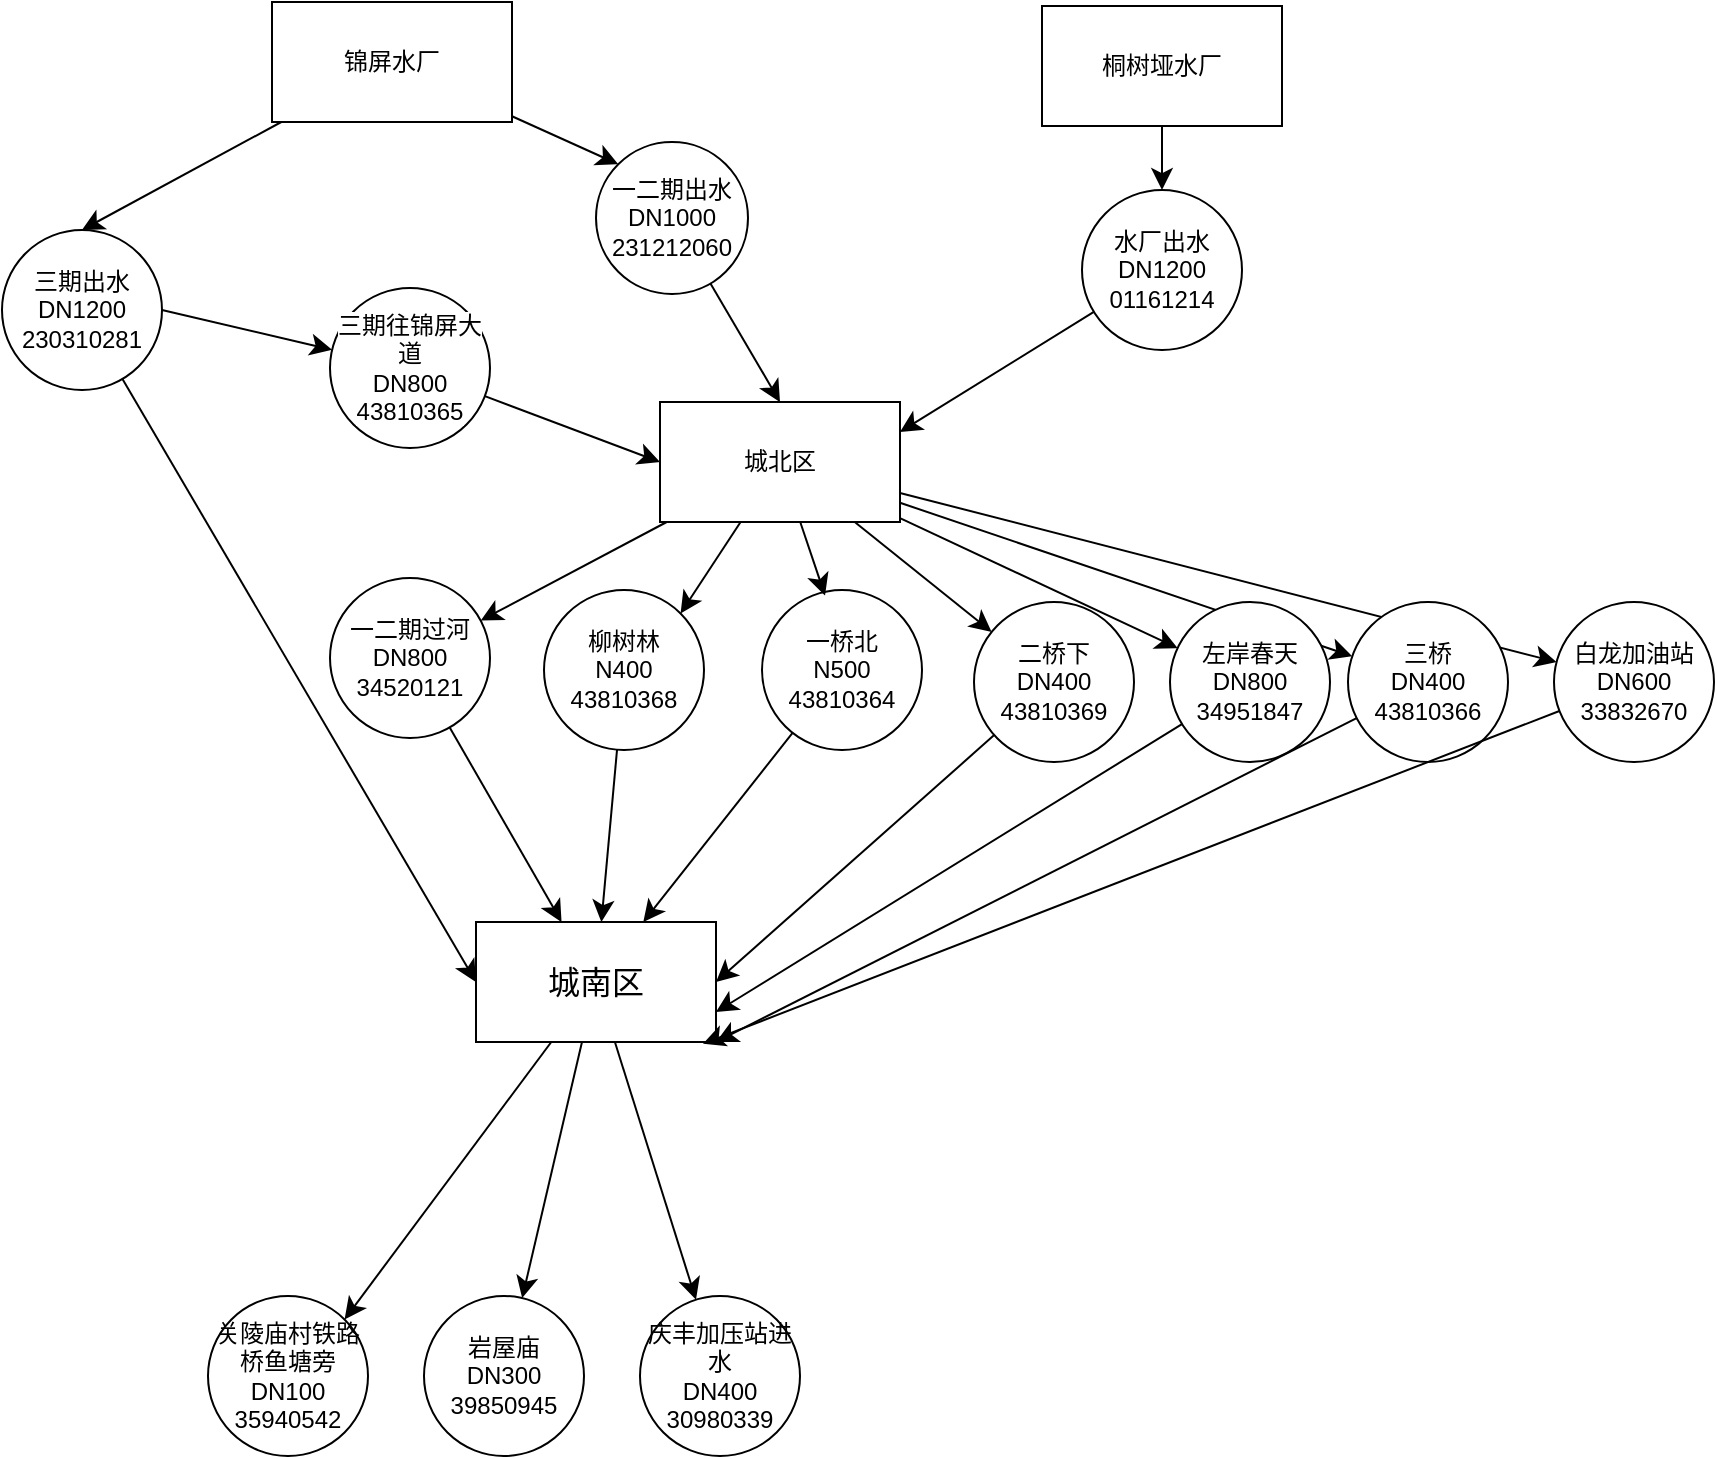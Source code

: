 <mxfile version="27.1.5">
  <diagram name="第 1 页" id="RajWFViMPmjFbBXTySZg">
    <mxGraphModel dx="1246" dy="1573" grid="0" gridSize="10" guides="1" tooltips="1" connect="1" arrows="1" fold="1" page="0" pageScale="1" pageWidth="827" pageHeight="1169" math="0" shadow="0">
      <root>
        <mxCell id="0" />
        <mxCell id="1" parent="0" />
        <mxCell id="kBxTNqgfzR1XNTAzLRre-33" style="edgeStyle=none;curved=1;rounded=0;orthogonalLoop=1;jettySize=auto;html=1;fontSize=12;startSize=8;endSize=8;" edge="1" parent="1" source="kBxTNqgfzR1XNTAzLRre-1" target="kBxTNqgfzR1XNTAzLRre-26">
          <mxGeometry relative="1" as="geometry" />
        </mxCell>
        <mxCell id="kBxTNqgfzR1XNTAzLRre-34" style="edgeStyle=none;curved=1;rounded=0;orthogonalLoop=1;jettySize=auto;html=1;entryX=1;entryY=0;entryDx=0;entryDy=0;fontSize=12;startSize=8;endSize=8;" edge="1" parent="1" source="kBxTNqgfzR1XNTAzLRre-1" target="kBxTNqgfzR1XNTAzLRre-27">
          <mxGeometry relative="1" as="geometry" />
        </mxCell>
        <mxCell id="kBxTNqgfzR1XNTAzLRre-36" style="edgeStyle=none;curved=1;rounded=0;orthogonalLoop=1;jettySize=auto;html=1;fontSize=12;startSize=8;endSize=8;" edge="1" parent="1" source="kBxTNqgfzR1XNTAzLRre-1" target="kBxTNqgfzR1XNTAzLRre-29">
          <mxGeometry relative="1" as="geometry" />
        </mxCell>
        <mxCell id="kBxTNqgfzR1XNTAzLRre-37" style="edgeStyle=none;curved=1;rounded=0;orthogonalLoop=1;jettySize=auto;html=1;fontSize=12;startSize=8;endSize=8;" edge="1" parent="1" source="kBxTNqgfzR1XNTAzLRre-1" target="kBxTNqgfzR1XNTAzLRre-30">
          <mxGeometry relative="1" as="geometry" />
        </mxCell>
        <mxCell id="kBxTNqgfzR1XNTAzLRre-38" style="edgeStyle=none;curved=1;rounded=0;orthogonalLoop=1;jettySize=auto;html=1;fontSize=12;startSize=8;endSize=8;" edge="1" parent="1" source="kBxTNqgfzR1XNTAzLRre-1" target="kBxTNqgfzR1XNTAzLRre-32">
          <mxGeometry relative="1" as="geometry" />
        </mxCell>
        <mxCell id="kBxTNqgfzR1XNTAzLRre-39" style="edgeStyle=none;curved=1;rounded=0;orthogonalLoop=1;jettySize=auto;html=1;fontSize=12;startSize=8;endSize=8;" edge="1" parent="1" source="kBxTNqgfzR1XNTAzLRre-1" target="kBxTNqgfzR1XNTAzLRre-31">
          <mxGeometry relative="1" as="geometry" />
        </mxCell>
        <mxCell id="kBxTNqgfzR1XNTAzLRre-1" value="城北区" style="rounded=0;whiteSpace=wrap;html=1;" vertex="1" parent="1">
          <mxGeometry x="374" y="-222" width="120" height="60" as="geometry" />
        </mxCell>
        <mxCell id="kBxTNqgfzR1XNTAzLRre-5" value="&lt;div&gt;&lt;br/&gt;&lt;/div&gt;" style="edgeStyle=none;curved=1;rounded=0;orthogonalLoop=1;jettySize=auto;html=1;fontSize=12;startSize=8;endSize=8;entryX=0;entryY=0;entryDx=0;entryDy=0;" edge="1" parent="1" source="kBxTNqgfzR1XNTAzLRre-3" target="kBxTNqgfzR1XNTAzLRre-15">
          <mxGeometry relative="1" as="geometry" />
        </mxCell>
        <mxCell id="kBxTNqgfzR1XNTAzLRre-12" style="edgeStyle=none;curved=1;rounded=0;orthogonalLoop=1;jettySize=auto;html=1;fontSize=12;startSize=8;endSize=8;entryX=0.5;entryY=0;entryDx=0;entryDy=0;" edge="1" parent="1" source="kBxTNqgfzR1XNTAzLRre-3" target="kBxTNqgfzR1XNTAzLRre-19">
          <mxGeometry relative="1" as="geometry">
            <mxPoint x="240" y="-232.462" as="targetPoint" />
          </mxGeometry>
        </mxCell>
        <mxCell id="kBxTNqgfzR1XNTAzLRre-3" value="锦屏水厂" style="whiteSpace=wrap;html=1;" vertex="1" parent="1">
          <mxGeometry x="180" y="-422" width="120" height="60" as="geometry" />
        </mxCell>
        <mxCell id="kBxTNqgfzR1XNTAzLRre-23" style="edgeStyle=none;curved=1;rounded=0;orthogonalLoop=1;jettySize=auto;html=1;fontSize=12;startSize=8;endSize=8;" edge="1" parent="1" source="kBxTNqgfzR1XNTAzLRre-4" target="kBxTNqgfzR1XNTAzLRre-24">
          <mxGeometry relative="1" as="geometry">
            <mxPoint x="625" y="-315.538" as="targetPoint" />
          </mxGeometry>
        </mxCell>
        <mxCell id="kBxTNqgfzR1XNTAzLRre-4" value="桐树垭水厂" style="whiteSpace=wrap;html=1;" vertex="1" parent="1">
          <mxGeometry x="565" y="-420" width="120" height="60" as="geometry" />
        </mxCell>
        <mxCell id="kBxTNqgfzR1XNTAzLRre-50" style="edgeStyle=none;curved=1;rounded=0;orthogonalLoop=1;jettySize=auto;html=1;fontSize=12;startSize=8;endSize=8;" edge="1" parent="1" source="kBxTNqgfzR1XNTAzLRre-8" target="kBxTNqgfzR1XNTAzLRre-49">
          <mxGeometry relative="1" as="geometry" />
        </mxCell>
        <mxCell id="kBxTNqgfzR1XNTAzLRre-51" style="edgeStyle=none;curved=1;rounded=0;orthogonalLoop=1;jettySize=auto;html=1;fontSize=12;startSize=8;endSize=8;" edge="1" parent="1" source="kBxTNqgfzR1XNTAzLRre-8" target="kBxTNqgfzR1XNTAzLRre-48">
          <mxGeometry relative="1" as="geometry" />
        </mxCell>
        <mxCell id="kBxTNqgfzR1XNTAzLRre-52" style="edgeStyle=none;curved=1;rounded=0;orthogonalLoop=1;jettySize=auto;html=1;entryX=1;entryY=0;entryDx=0;entryDy=0;fontSize=12;startSize=8;endSize=8;" edge="1" parent="1" source="kBxTNqgfzR1XNTAzLRre-8" target="kBxTNqgfzR1XNTAzLRre-47">
          <mxGeometry relative="1" as="geometry" />
        </mxCell>
        <mxCell id="kBxTNqgfzR1XNTAzLRre-8" value="&lt;span style=&quot;font-size: 16px; text-wrap-mode: nowrap;&quot;&gt;城南区&lt;/span&gt;" style="rounded=0;whiteSpace=wrap;html=1;" vertex="1" parent="1">
          <mxGeometry x="282" y="38" width="120" height="60" as="geometry" />
        </mxCell>
        <mxCell id="kBxTNqgfzR1XNTAzLRre-14" value="" style="endArrow=classic;html=1;rounded=0;fontSize=12;startSize=8;endSize=8;curved=1;exitX=1;exitY=0.5;exitDx=0;exitDy=0;" edge="1" parent="1" source="kBxTNqgfzR1XNTAzLRre-19" target="kBxTNqgfzR1XNTAzLRre-20">
          <mxGeometry width="50" height="50" relative="1" as="geometry">
            <mxPoint x="239.94" y="-246.0" as="sourcePoint" />
            <mxPoint x="239.62" y="-154.44" as="targetPoint" />
          </mxGeometry>
        </mxCell>
        <mxCell id="kBxTNqgfzR1XNTAzLRre-18" style="edgeStyle=none;curved=1;rounded=0;orthogonalLoop=1;jettySize=auto;html=1;entryX=0.5;entryY=0;entryDx=0;entryDy=0;fontSize=12;startSize=8;endSize=8;" edge="1" parent="1" source="kBxTNqgfzR1XNTAzLRre-15" target="kBxTNqgfzR1XNTAzLRre-1">
          <mxGeometry relative="1" as="geometry" />
        </mxCell>
        <mxCell id="kBxTNqgfzR1XNTAzLRre-15" value="&lt;span style=&quot;forced-color-adjust: none; color: rgb(0, 0, 0); font-family: Helvetica; font-size: 12px; font-style: normal; font-variant-ligatures: normal; font-variant-caps: normal; font-weight: 400; letter-spacing: normal; orphans: 2; text-align: center; text-indent: 0px; text-transform: none; widows: 2; word-spacing: 0px; -webkit-text-stroke-width: 0px; white-space: nowrap; text-decoration-thickness: initial; text-decoration-style: initial; text-decoration-color: initial; background-color: light-dark(rgb(255, 255, 255), rgb(18, 18, 18));&quot;&gt;一二期出水&lt;/span&gt;&lt;br style=&quot;forced-color-adjust: none; color: rgb(0, 0, 0); font-family: Helvetica; font-size: 12px; font-style: normal; font-variant-ligatures: normal; font-variant-caps: normal; font-weight: 400; letter-spacing: normal; orphans: 2; text-align: center; text-indent: 0px; text-transform: none; widows: 2; word-spacing: 0px; -webkit-text-stroke-width: 0px; white-space: nowrap; background-color: rgb(236, 236, 236); text-decoration-thickness: initial; text-decoration-style: initial; text-decoration-color: initial;&quot;&gt;&lt;span style=&quot;forced-color-adjust: none; color: rgb(0, 0, 0); font-family: Helvetica; font-size: 12px; font-style: normal; font-variant-ligatures: normal; font-variant-caps: normal; font-weight: 400; letter-spacing: normal; orphans: 2; text-align: center; text-indent: 0px; text-transform: none; widows: 2; word-spacing: 0px; -webkit-text-stroke-width: 0px; white-space: nowrap; text-decoration-thickness: initial; text-decoration-style: initial; text-decoration-color: initial; background-color: light-dark(rgb(255, 255, 255), rgb(18, 18, 18));&quot;&gt;DN1000&lt;/span&gt;&lt;div&gt;&lt;span style=&quot;forced-color-adjust: none; color: rgb(0, 0, 0); font-family: Helvetica; font-size: 12px; font-style: normal; font-variant-ligatures: normal; font-variant-caps: normal; font-weight: 400; letter-spacing: normal; orphans: 2; text-align: center; text-indent: 0px; text-transform: none; widows: 2; word-spacing: 0px; -webkit-text-stroke-width: 0px; white-space: nowrap; text-decoration-thickness: initial; text-decoration-style: initial; text-decoration-color: initial; background-color: light-dark(rgb(255, 255, 255), rgb(18, 18, 18));&quot;&gt;231212060&lt;/span&gt;&lt;br&gt;&lt;/div&gt;" style="ellipse;whiteSpace=wrap;html=1;aspect=fixed;" vertex="1" parent="1">
          <mxGeometry x="342" y="-352" width="76" height="76" as="geometry" />
        </mxCell>
        <mxCell id="kBxTNqgfzR1XNTAzLRre-22" style="edgeStyle=none;curved=1;rounded=0;orthogonalLoop=1;jettySize=auto;html=1;fontSize=12;startSize=8;endSize=8;entryX=0;entryY=0.5;entryDx=0;entryDy=0;" edge="1" parent="1" source="kBxTNqgfzR1XNTAzLRre-19" target="kBxTNqgfzR1XNTAzLRre-8">
          <mxGeometry relative="1" as="geometry" />
        </mxCell>
        <mxCell id="kBxTNqgfzR1XNTAzLRre-19" value="&lt;div&gt;三期出水&lt;/div&gt;&lt;div&gt;DN1200&lt;/div&gt;&lt;div&gt;230310281&lt;/div&gt;" style="ellipse;whiteSpace=wrap;html=1;aspect=fixed;" vertex="1" parent="1">
          <mxGeometry x="45" y="-308" width="80" height="80" as="geometry" />
        </mxCell>
        <mxCell id="kBxTNqgfzR1XNTAzLRre-21" style="edgeStyle=none;curved=1;rounded=0;orthogonalLoop=1;jettySize=auto;html=1;entryX=0;entryY=0.5;entryDx=0;entryDy=0;fontSize=12;startSize=8;endSize=8;" edge="1" parent="1" source="kBxTNqgfzR1XNTAzLRre-20" target="kBxTNqgfzR1XNTAzLRre-1">
          <mxGeometry relative="1" as="geometry" />
        </mxCell>
        <mxCell id="kBxTNqgfzR1XNTAzLRre-20" value="&lt;span style=&quot;text-wrap-mode: nowrap; background-color: rgb(255, 255, 255);&quot;&gt;三期往锦屏大道&lt;/span&gt;&lt;br style=&quot;text-wrap-mode: nowrap;&quot;&gt;&lt;span style=&quot;text-wrap-mode: nowrap; background-color: rgb(255, 255, 255);&quot;&gt;DN800&lt;/span&gt;&lt;br style=&quot;text-wrap-mode: nowrap;&quot;&gt;&lt;span style=&quot;text-wrap-mode: nowrap; background-color: rgb(255, 255, 255);&quot;&gt;43810365&lt;/span&gt;" style="ellipse;whiteSpace=wrap;html=1;aspect=fixed;" vertex="1" parent="1">
          <mxGeometry x="209.0" y="-279.0" width="80" height="80" as="geometry" />
        </mxCell>
        <mxCell id="kBxTNqgfzR1XNTAzLRre-25" style="edgeStyle=none;curved=1;rounded=0;orthogonalLoop=1;jettySize=auto;html=1;entryX=1;entryY=0.25;entryDx=0;entryDy=0;fontSize=12;startSize=8;endSize=8;" edge="1" parent="1" source="kBxTNqgfzR1XNTAzLRre-24" target="kBxTNqgfzR1XNTAzLRre-1">
          <mxGeometry relative="1" as="geometry" />
        </mxCell>
        <mxCell id="kBxTNqgfzR1XNTAzLRre-24" value="&lt;div&gt;水厂出水&lt;/div&gt;&lt;div&gt;DN1200&lt;/div&gt;&lt;div&gt;01161214&lt;/div&gt;" style="ellipse;whiteSpace=wrap;html=1;aspect=fixed;" vertex="1" parent="1">
          <mxGeometry x="585" y="-327.998" width="80" height="80" as="geometry" />
        </mxCell>
        <mxCell id="kBxTNqgfzR1XNTAzLRre-40" style="edgeStyle=none;curved=1;rounded=0;orthogonalLoop=1;jettySize=auto;html=1;fontSize=12;startSize=8;endSize=8;" edge="1" parent="1" source="kBxTNqgfzR1XNTAzLRre-26" target="kBxTNqgfzR1XNTAzLRre-8">
          <mxGeometry relative="1" as="geometry" />
        </mxCell>
        <mxCell id="kBxTNqgfzR1XNTAzLRre-26" value="&lt;div&gt;一二期过河&lt;/div&gt;&lt;div&gt;DN800&lt;/div&gt;&lt;div&gt;34520121&lt;/div&gt;" style="ellipse;whiteSpace=wrap;html=1;aspect=fixed;direction=south;" vertex="1" parent="1">
          <mxGeometry x="209" y="-134" width="80" height="80" as="geometry" />
        </mxCell>
        <mxCell id="kBxTNqgfzR1XNTAzLRre-41" style="edgeStyle=none;curved=1;rounded=0;orthogonalLoop=1;jettySize=auto;html=1;fontSize=12;startSize=8;endSize=8;" edge="1" parent="1" source="kBxTNqgfzR1XNTAzLRre-27" target="kBxTNqgfzR1XNTAzLRre-8">
          <mxGeometry relative="1" as="geometry" />
        </mxCell>
        <mxCell id="kBxTNqgfzR1XNTAzLRre-27" value="&lt;div&gt;柳树林&lt;/div&gt;&lt;div&gt;N400&lt;/div&gt;&lt;div&gt;43810368&lt;/div&gt;" style="ellipse;whiteSpace=wrap;html=1;aspect=fixed;" vertex="1" parent="1">
          <mxGeometry x="316" y="-128" width="80" height="80" as="geometry" />
        </mxCell>
        <mxCell id="kBxTNqgfzR1XNTAzLRre-42" style="edgeStyle=none;curved=1;rounded=0;orthogonalLoop=1;jettySize=auto;html=1;fontSize=12;startSize=8;endSize=8;" edge="1" parent="1" source="kBxTNqgfzR1XNTAzLRre-28" target="kBxTNqgfzR1XNTAzLRre-8">
          <mxGeometry relative="1" as="geometry" />
        </mxCell>
        <mxCell id="kBxTNqgfzR1XNTAzLRre-28" value="&lt;div&gt;一桥北&lt;/div&gt;&lt;div&gt;N500&lt;/div&gt;&lt;div&gt;43810364&lt;/div&gt;" style="ellipse;whiteSpace=wrap;html=1;aspect=fixed;" vertex="1" parent="1">
          <mxGeometry x="425" y="-128" width="80" height="80" as="geometry" />
        </mxCell>
        <mxCell id="kBxTNqgfzR1XNTAzLRre-43" style="edgeStyle=none;curved=1;rounded=0;orthogonalLoop=1;jettySize=auto;html=1;entryX=1;entryY=0.5;entryDx=0;entryDy=0;fontSize=12;startSize=8;endSize=8;" edge="1" parent="1" source="kBxTNqgfzR1XNTAzLRre-29" target="kBxTNqgfzR1XNTAzLRre-8">
          <mxGeometry relative="1" as="geometry" />
        </mxCell>
        <mxCell id="kBxTNqgfzR1XNTAzLRre-29" value="&lt;div&gt;二桥下&lt;/div&gt;&lt;div&gt;DN400&lt;/div&gt;&lt;div&gt;43810369&lt;/div&gt;" style="ellipse;whiteSpace=wrap;html=1;aspect=fixed;" vertex="1" parent="1">
          <mxGeometry x="531" y="-122" width="80" height="80" as="geometry" />
        </mxCell>
        <mxCell id="kBxTNqgfzR1XNTAzLRre-44" style="edgeStyle=none;curved=1;rounded=0;orthogonalLoop=1;jettySize=auto;html=1;entryX=1;entryY=0.75;entryDx=0;entryDy=0;fontSize=12;startSize=8;endSize=8;" edge="1" parent="1" source="kBxTNqgfzR1XNTAzLRre-30" target="kBxTNqgfzR1XNTAzLRre-8">
          <mxGeometry relative="1" as="geometry" />
        </mxCell>
        <mxCell id="kBxTNqgfzR1XNTAzLRre-30" value="&lt;div&gt;左岸春天&lt;/div&gt;&lt;div&gt;DN800&lt;/div&gt;&lt;div&gt;34951847&lt;/div&gt;" style="ellipse;whiteSpace=wrap;html=1;aspect=fixed;" vertex="1" parent="1">
          <mxGeometry x="629" y="-122" width="80" height="80" as="geometry" />
        </mxCell>
        <mxCell id="kBxTNqgfzR1XNTAzLRre-31" value="&lt;div&gt;白龙加油站&lt;/div&gt;&lt;div&gt;DN600&lt;/div&gt;&lt;div&gt;33832670&lt;/div&gt;" style="ellipse;whiteSpace=wrap;html=1;aspect=fixed;" vertex="1" parent="1">
          <mxGeometry x="821" y="-122" width="80" height="80" as="geometry" />
        </mxCell>
        <mxCell id="kBxTNqgfzR1XNTAzLRre-45" style="edgeStyle=none;curved=1;rounded=0;orthogonalLoop=1;jettySize=auto;html=1;entryX=1;entryY=1;entryDx=0;entryDy=0;fontSize=12;startSize=8;endSize=8;" edge="1" parent="1" source="kBxTNqgfzR1XNTAzLRre-32" target="kBxTNqgfzR1XNTAzLRre-8">
          <mxGeometry relative="1" as="geometry" />
        </mxCell>
        <mxCell id="kBxTNqgfzR1XNTAzLRre-32" value="&lt;div&gt;三桥&lt;/div&gt;&lt;div&gt;DN400&lt;/div&gt;&lt;div&gt;43810366&lt;/div&gt;" style="ellipse;whiteSpace=wrap;html=1;aspect=fixed;" vertex="1" parent="1">
          <mxGeometry x="718" y="-122" width="80" height="80" as="geometry" />
        </mxCell>
        <mxCell id="kBxTNqgfzR1XNTAzLRre-35" style="edgeStyle=none;curved=1;rounded=0;orthogonalLoop=1;jettySize=auto;html=1;entryX=0.394;entryY=0.035;entryDx=0;entryDy=0;entryPerimeter=0;fontSize=12;startSize=8;endSize=8;" edge="1" parent="1" source="kBxTNqgfzR1XNTAzLRre-1" target="kBxTNqgfzR1XNTAzLRre-28">
          <mxGeometry relative="1" as="geometry" />
        </mxCell>
        <mxCell id="kBxTNqgfzR1XNTAzLRre-46" style="edgeStyle=none;curved=1;rounded=0;orthogonalLoop=1;jettySize=auto;html=1;entryX=0.946;entryY=1.015;entryDx=0;entryDy=0;entryPerimeter=0;fontSize=12;startSize=8;endSize=8;" edge="1" parent="1" source="kBxTNqgfzR1XNTAzLRre-31" target="kBxTNqgfzR1XNTAzLRre-8">
          <mxGeometry relative="1" as="geometry" />
        </mxCell>
        <mxCell id="kBxTNqgfzR1XNTAzLRre-47" value="&lt;div&gt;关陵庙村铁路桥鱼塘旁&lt;/div&gt;&lt;div&gt;DN100&lt;/div&gt;&lt;div&gt;35940542&lt;/div&gt;" style="ellipse;whiteSpace=wrap;html=1;aspect=fixed;" vertex="1" parent="1">
          <mxGeometry x="148" y="225" width="80" height="80" as="geometry" />
        </mxCell>
        <mxCell id="kBxTNqgfzR1XNTAzLRre-48" value="&lt;div&gt;岩屋庙&lt;/div&gt;&lt;div&gt;DN300&lt;/div&gt;&lt;div&gt;39850945&lt;/div&gt;" style="ellipse;whiteSpace=wrap;html=1;aspect=fixed;" vertex="1" parent="1">
          <mxGeometry x="256" y="225" width="80" height="80" as="geometry" />
        </mxCell>
        <mxCell id="kBxTNqgfzR1XNTAzLRre-49" value="&lt;div&gt;庆丰加压站进水&lt;/div&gt;&lt;div&gt;DN400&lt;/div&gt;&lt;div&gt;30980339&lt;/div&gt;" style="ellipse;whiteSpace=wrap;html=1;aspect=fixed;" vertex="1" parent="1">
          <mxGeometry x="364" y="225" width="80" height="80" as="geometry" />
        </mxCell>
      </root>
    </mxGraphModel>
  </diagram>
</mxfile>
